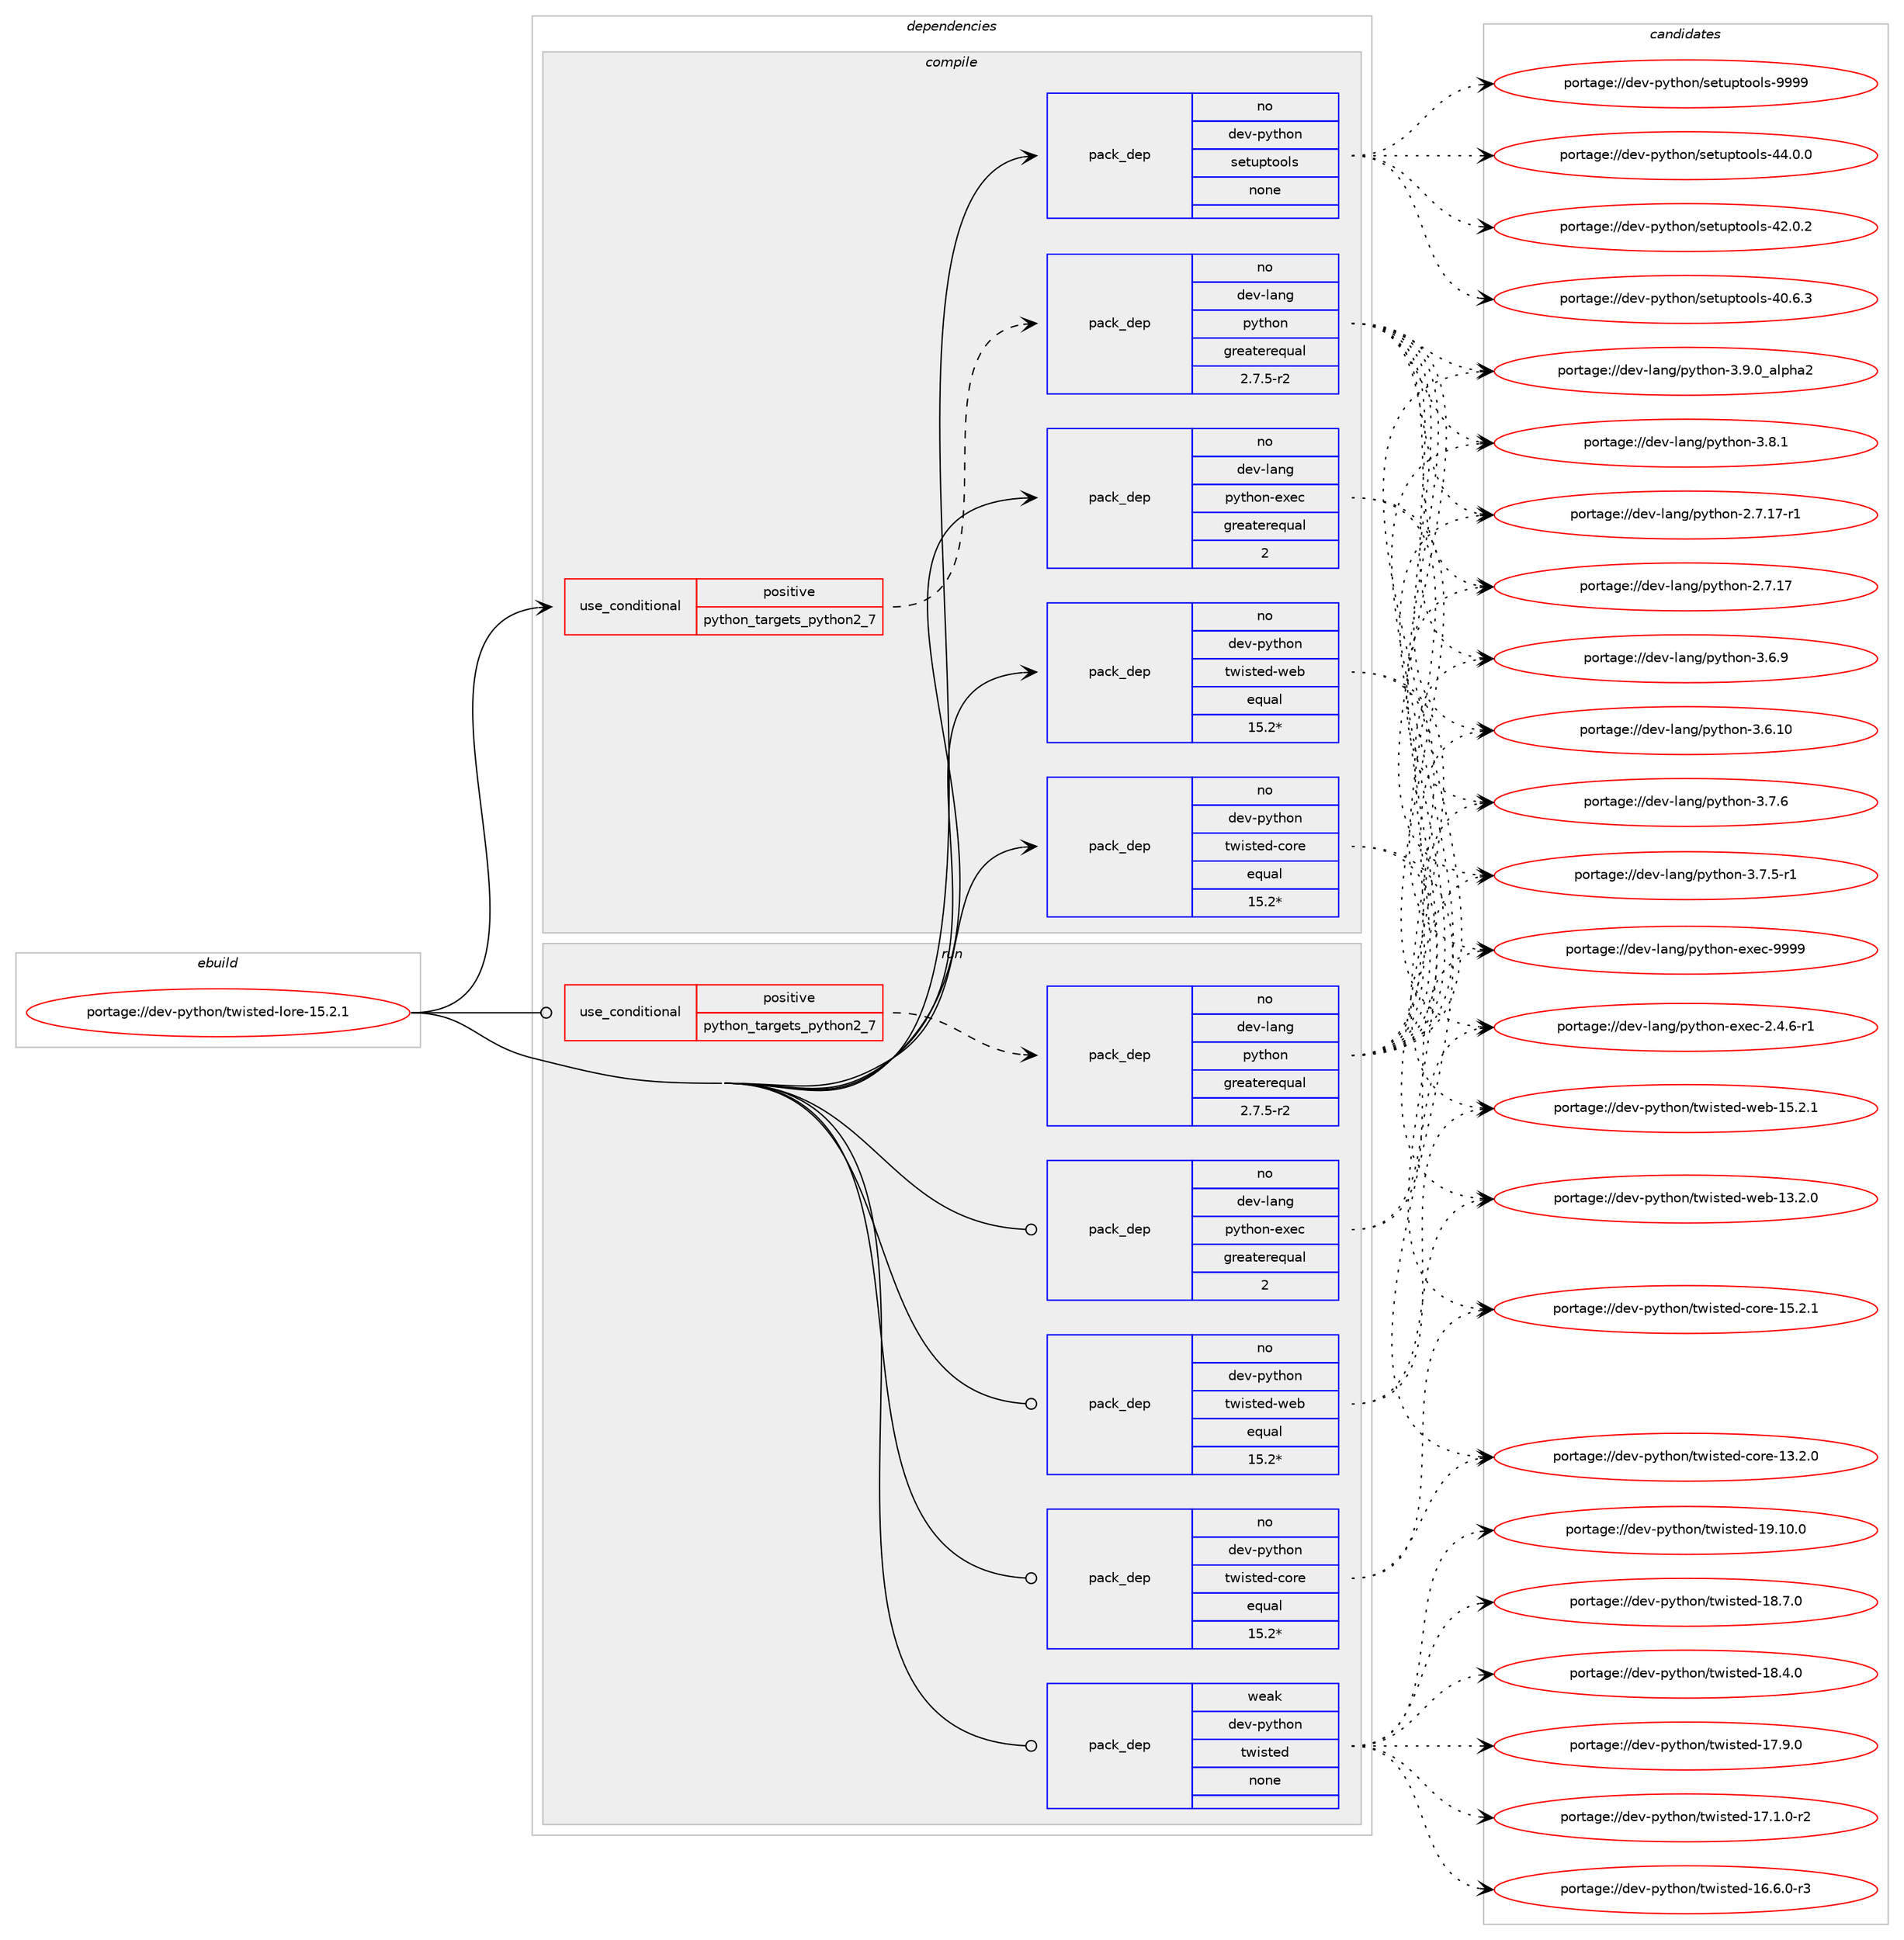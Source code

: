 digraph prolog {

# *************
# Graph options
# *************

newrank=true;
concentrate=true;
compound=true;
graph [rankdir=LR,fontname=Helvetica,fontsize=10,ranksep=1.5];#, ranksep=2.5, nodesep=0.2];
edge  [arrowhead=vee];
node  [fontname=Helvetica,fontsize=10];

# **********
# The ebuild
# **********

subgraph cluster_leftcol {
color=gray;
label=<<i>ebuild</i>>;
id [label="portage://dev-python/twisted-lore-15.2.1", color=red, width=4, href="../dev-python/twisted-lore-15.2.1.svg"];
}

# ****************
# The dependencies
# ****************

subgraph cluster_midcol {
color=gray;
label=<<i>dependencies</i>>;
subgraph cluster_compile {
fillcolor="#eeeeee";
style=filled;
label=<<i>compile</i>>;
subgraph cond104365 {
dependency420482 [label=<<TABLE BORDER="0" CELLBORDER="1" CELLSPACING="0" CELLPADDING="4"><TR><TD ROWSPAN="3" CELLPADDING="10">use_conditional</TD></TR><TR><TD>positive</TD></TR><TR><TD>python_targets_python2_7</TD></TR></TABLE>>, shape=none, color=red];
subgraph pack311220 {
dependency420483 [label=<<TABLE BORDER="0" CELLBORDER="1" CELLSPACING="0" CELLPADDING="4" WIDTH="220"><TR><TD ROWSPAN="6" CELLPADDING="30">pack_dep</TD></TR><TR><TD WIDTH="110">no</TD></TR><TR><TD>dev-lang</TD></TR><TR><TD>python</TD></TR><TR><TD>greaterequal</TD></TR><TR><TD>2.7.5-r2</TD></TR></TABLE>>, shape=none, color=blue];
}
dependency420482:e -> dependency420483:w [weight=20,style="dashed",arrowhead="vee"];
}
id:e -> dependency420482:w [weight=20,style="solid",arrowhead="vee"];
subgraph pack311221 {
dependency420484 [label=<<TABLE BORDER="0" CELLBORDER="1" CELLSPACING="0" CELLPADDING="4" WIDTH="220"><TR><TD ROWSPAN="6" CELLPADDING="30">pack_dep</TD></TR><TR><TD WIDTH="110">no</TD></TR><TR><TD>dev-lang</TD></TR><TR><TD>python-exec</TD></TR><TR><TD>greaterequal</TD></TR><TR><TD>2</TD></TR></TABLE>>, shape=none, color=blue];
}
id:e -> dependency420484:w [weight=20,style="solid",arrowhead="vee"];
subgraph pack311222 {
dependency420485 [label=<<TABLE BORDER="0" CELLBORDER="1" CELLSPACING="0" CELLPADDING="4" WIDTH="220"><TR><TD ROWSPAN="6" CELLPADDING="30">pack_dep</TD></TR><TR><TD WIDTH="110">no</TD></TR><TR><TD>dev-python</TD></TR><TR><TD>setuptools</TD></TR><TR><TD>none</TD></TR><TR><TD></TD></TR></TABLE>>, shape=none, color=blue];
}
id:e -> dependency420485:w [weight=20,style="solid",arrowhead="vee"];
subgraph pack311223 {
dependency420486 [label=<<TABLE BORDER="0" CELLBORDER="1" CELLSPACING="0" CELLPADDING="4" WIDTH="220"><TR><TD ROWSPAN="6" CELLPADDING="30">pack_dep</TD></TR><TR><TD WIDTH="110">no</TD></TR><TR><TD>dev-python</TD></TR><TR><TD>twisted-core</TD></TR><TR><TD>equal</TD></TR><TR><TD>15.2*</TD></TR></TABLE>>, shape=none, color=blue];
}
id:e -> dependency420486:w [weight=20,style="solid",arrowhead="vee"];
subgraph pack311224 {
dependency420487 [label=<<TABLE BORDER="0" CELLBORDER="1" CELLSPACING="0" CELLPADDING="4" WIDTH="220"><TR><TD ROWSPAN="6" CELLPADDING="30">pack_dep</TD></TR><TR><TD WIDTH="110">no</TD></TR><TR><TD>dev-python</TD></TR><TR><TD>twisted-web</TD></TR><TR><TD>equal</TD></TR><TR><TD>15.2*</TD></TR></TABLE>>, shape=none, color=blue];
}
id:e -> dependency420487:w [weight=20,style="solid",arrowhead="vee"];
}
subgraph cluster_compileandrun {
fillcolor="#eeeeee";
style=filled;
label=<<i>compile and run</i>>;
}
subgraph cluster_run {
fillcolor="#eeeeee";
style=filled;
label=<<i>run</i>>;
subgraph cond104366 {
dependency420488 [label=<<TABLE BORDER="0" CELLBORDER="1" CELLSPACING="0" CELLPADDING="4"><TR><TD ROWSPAN="3" CELLPADDING="10">use_conditional</TD></TR><TR><TD>positive</TD></TR><TR><TD>python_targets_python2_7</TD></TR></TABLE>>, shape=none, color=red];
subgraph pack311225 {
dependency420489 [label=<<TABLE BORDER="0" CELLBORDER="1" CELLSPACING="0" CELLPADDING="4" WIDTH="220"><TR><TD ROWSPAN="6" CELLPADDING="30">pack_dep</TD></TR><TR><TD WIDTH="110">no</TD></TR><TR><TD>dev-lang</TD></TR><TR><TD>python</TD></TR><TR><TD>greaterequal</TD></TR><TR><TD>2.7.5-r2</TD></TR></TABLE>>, shape=none, color=blue];
}
dependency420488:e -> dependency420489:w [weight=20,style="dashed",arrowhead="vee"];
}
id:e -> dependency420488:w [weight=20,style="solid",arrowhead="odot"];
subgraph pack311226 {
dependency420490 [label=<<TABLE BORDER="0" CELLBORDER="1" CELLSPACING="0" CELLPADDING="4" WIDTH="220"><TR><TD ROWSPAN="6" CELLPADDING="30">pack_dep</TD></TR><TR><TD WIDTH="110">no</TD></TR><TR><TD>dev-lang</TD></TR><TR><TD>python-exec</TD></TR><TR><TD>greaterequal</TD></TR><TR><TD>2</TD></TR></TABLE>>, shape=none, color=blue];
}
id:e -> dependency420490:w [weight=20,style="solid",arrowhead="odot"];
subgraph pack311227 {
dependency420491 [label=<<TABLE BORDER="0" CELLBORDER="1" CELLSPACING="0" CELLPADDING="4" WIDTH="220"><TR><TD ROWSPAN="6" CELLPADDING="30">pack_dep</TD></TR><TR><TD WIDTH="110">no</TD></TR><TR><TD>dev-python</TD></TR><TR><TD>twisted-core</TD></TR><TR><TD>equal</TD></TR><TR><TD>15.2*</TD></TR></TABLE>>, shape=none, color=blue];
}
id:e -> dependency420491:w [weight=20,style="solid",arrowhead="odot"];
subgraph pack311228 {
dependency420492 [label=<<TABLE BORDER="0" CELLBORDER="1" CELLSPACING="0" CELLPADDING="4" WIDTH="220"><TR><TD ROWSPAN="6" CELLPADDING="30">pack_dep</TD></TR><TR><TD WIDTH="110">no</TD></TR><TR><TD>dev-python</TD></TR><TR><TD>twisted-web</TD></TR><TR><TD>equal</TD></TR><TR><TD>15.2*</TD></TR></TABLE>>, shape=none, color=blue];
}
id:e -> dependency420492:w [weight=20,style="solid",arrowhead="odot"];
subgraph pack311229 {
dependency420493 [label=<<TABLE BORDER="0" CELLBORDER="1" CELLSPACING="0" CELLPADDING="4" WIDTH="220"><TR><TD ROWSPAN="6" CELLPADDING="30">pack_dep</TD></TR><TR><TD WIDTH="110">weak</TD></TR><TR><TD>dev-python</TD></TR><TR><TD>twisted</TD></TR><TR><TD>none</TD></TR><TR><TD></TD></TR></TABLE>>, shape=none, color=blue];
}
id:e -> dependency420493:w [weight=20,style="solid",arrowhead="odot"];
}
}

# **************
# The candidates
# **************

subgraph cluster_choices {
rank=same;
color=gray;
label=<<i>candidates</i>>;

subgraph choice311220 {
color=black;
nodesep=1;
choice10010111845108971101034711212111610411111045514657464895971081121049750 [label="portage://dev-lang/python-3.9.0_alpha2", color=red, width=4,href="../dev-lang/python-3.9.0_alpha2.svg"];
choice100101118451089711010347112121116104111110455146564649 [label="portage://dev-lang/python-3.8.1", color=red, width=4,href="../dev-lang/python-3.8.1.svg"];
choice100101118451089711010347112121116104111110455146554654 [label="portage://dev-lang/python-3.7.6", color=red, width=4,href="../dev-lang/python-3.7.6.svg"];
choice1001011184510897110103471121211161041111104551465546534511449 [label="portage://dev-lang/python-3.7.5-r1", color=red, width=4,href="../dev-lang/python-3.7.5-r1.svg"];
choice100101118451089711010347112121116104111110455146544657 [label="portage://dev-lang/python-3.6.9", color=red, width=4,href="../dev-lang/python-3.6.9.svg"];
choice10010111845108971101034711212111610411111045514654464948 [label="portage://dev-lang/python-3.6.10", color=red, width=4,href="../dev-lang/python-3.6.10.svg"];
choice100101118451089711010347112121116104111110455046554649554511449 [label="portage://dev-lang/python-2.7.17-r1", color=red, width=4,href="../dev-lang/python-2.7.17-r1.svg"];
choice10010111845108971101034711212111610411111045504655464955 [label="portage://dev-lang/python-2.7.17", color=red, width=4,href="../dev-lang/python-2.7.17.svg"];
dependency420483:e -> choice10010111845108971101034711212111610411111045514657464895971081121049750:w [style=dotted,weight="100"];
dependency420483:e -> choice100101118451089711010347112121116104111110455146564649:w [style=dotted,weight="100"];
dependency420483:e -> choice100101118451089711010347112121116104111110455146554654:w [style=dotted,weight="100"];
dependency420483:e -> choice1001011184510897110103471121211161041111104551465546534511449:w [style=dotted,weight="100"];
dependency420483:e -> choice100101118451089711010347112121116104111110455146544657:w [style=dotted,weight="100"];
dependency420483:e -> choice10010111845108971101034711212111610411111045514654464948:w [style=dotted,weight="100"];
dependency420483:e -> choice100101118451089711010347112121116104111110455046554649554511449:w [style=dotted,weight="100"];
dependency420483:e -> choice10010111845108971101034711212111610411111045504655464955:w [style=dotted,weight="100"];
}
subgraph choice311221 {
color=black;
nodesep=1;
choice10010111845108971101034711212111610411111045101120101994557575757 [label="portage://dev-lang/python-exec-9999", color=red, width=4,href="../dev-lang/python-exec-9999.svg"];
choice10010111845108971101034711212111610411111045101120101994550465246544511449 [label="portage://dev-lang/python-exec-2.4.6-r1", color=red, width=4,href="../dev-lang/python-exec-2.4.6-r1.svg"];
dependency420484:e -> choice10010111845108971101034711212111610411111045101120101994557575757:w [style=dotted,weight="100"];
dependency420484:e -> choice10010111845108971101034711212111610411111045101120101994550465246544511449:w [style=dotted,weight="100"];
}
subgraph choice311222 {
color=black;
nodesep=1;
choice10010111845112121116104111110471151011161171121161111111081154557575757 [label="portage://dev-python/setuptools-9999", color=red, width=4,href="../dev-python/setuptools-9999.svg"];
choice100101118451121211161041111104711510111611711211611111110811545525246484648 [label="portage://dev-python/setuptools-44.0.0", color=red, width=4,href="../dev-python/setuptools-44.0.0.svg"];
choice100101118451121211161041111104711510111611711211611111110811545525046484650 [label="portage://dev-python/setuptools-42.0.2", color=red, width=4,href="../dev-python/setuptools-42.0.2.svg"];
choice100101118451121211161041111104711510111611711211611111110811545524846544651 [label="portage://dev-python/setuptools-40.6.3", color=red, width=4,href="../dev-python/setuptools-40.6.3.svg"];
dependency420485:e -> choice10010111845112121116104111110471151011161171121161111111081154557575757:w [style=dotted,weight="100"];
dependency420485:e -> choice100101118451121211161041111104711510111611711211611111110811545525246484648:w [style=dotted,weight="100"];
dependency420485:e -> choice100101118451121211161041111104711510111611711211611111110811545525046484650:w [style=dotted,weight="100"];
dependency420485:e -> choice100101118451121211161041111104711510111611711211611111110811545524846544651:w [style=dotted,weight="100"];
}
subgraph choice311223 {
color=black;
nodesep=1;
choice1001011184511212111610411111047116119105115116101100459911111410145495346504649 [label="portage://dev-python/twisted-core-15.2.1", color=red, width=4,href="../dev-python/twisted-core-15.2.1.svg"];
choice1001011184511212111610411111047116119105115116101100459911111410145495146504648 [label="portage://dev-python/twisted-core-13.2.0", color=red, width=4,href="../dev-python/twisted-core-13.2.0.svg"];
dependency420486:e -> choice1001011184511212111610411111047116119105115116101100459911111410145495346504649:w [style=dotted,weight="100"];
dependency420486:e -> choice1001011184511212111610411111047116119105115116101100459911111410145495146504648:w [style=dotted,weight="100"];
}
subgraph choice311224 {
color=black;
nodesep=1;
choice1001011184511212111610411111047116119105115116101100451191019845495346504649 [label="portage://dev-python/twisted-web-15.2.1", color=red, width=4,href="../dev-python/twisted-web-15.2.1.svg"];
choice1001011184511212111610411111047116119105115116101100451191019845495146504648 [label="portage://dev-python/twisted-web-13.2.0", color=red, width=4,href="../dev-python/twisted-web-13.2.0.svg"];
dependency420487:e -> choice1001011184511212111610411111047116119105115116101100451191019845495346504649:w [style=dotted,weight="100"];
dependency420487:e -> choice1001011184511212111610411111047116119105115116101100451191019845495146504648:w [style=dotted,weight="100"];
}
subgraph choice311225 {
color=black;
nodesep=1;
choice10010111845108971101034711212111610411111045514657464895971081121049750 [label="portage://dev-lang/python-3.9.0_alpha2", color=red, width=4,href="../dev-lang/python-3.9.0_alpha2.svg"];
choice100101118451089711010347112121116104111110455146564649 [label="portage://dev-lang/python-3.8.1", color=red, width=4,href="../dev-lang/python-3.8.1.svg"];
choice100101118451089711010347112121116104111110455146554654 [label="portage://dev-lang/python-3.7.6", color=red, width=4,href="../dev-lang/python-3.7.6.svg"];
choice1001011184510897110103471121211161041111104551465546534511449 [label="portage://dev-lang/python-3.7.5-r1", color=red, width=4,href="../dev-lang/python-3.7.5-r1.svg"];
choice100101118451089711010347112121116104111110455146544657 [label="portage://dev-lang/python-3.6.9", color=red, width=4,href="../dev-lang/python-3.6.9.svg"];
choice10010111845108971101034711212111610411111045514654464948 [label="portage://dev-lang/python-3.6.10", color=red, width=4,href="../dev-lang/python-3.6.10.svg"];
choice100101118451089711010347112121116104111110455046554649554511449 [label="portage://dev-lang/python-2.7.17-r1", color=red, width=4,href="../dev-lang/python-2.7.17-r1.svg"];
choice10010111845108971101034711212111610411111045504655464955 [label="portage://dev-lang/python-2.7.17", color=red, width=4,href="../dev-lang/python-2.7.17.svg"];
dependency420489:e -> choice10010111845108971101034711212111610411111045514657464895971081121049750:w [style=dotted,weight="100"];
dependency420489:e -> choice100101118451089711010347112121116104111110455146564649:w [style=dotted,weight="100"];
dependency420489:e -> choice100101118451089711010347112121116104111110455146554654:w [style=dotted,weight="100"];
dependency420489:e -> choice1001011184510897110103471121211161041111104551465546534511449:w [style=dotted,weight="100"];
dependency420489:e -> choice100101118451089711010347112121116104111110455146544657:w [style=dotted,weight="100"];
dependency420489:e -> choice10010111845108971101034711212111610411111045514654464948:w [style=dotted,weight="100"];
dependency420489:e -> choice100101118451089711010347112121116104111110455046554649554511449:w [style=dotted,weight="100"];
dependency420489:e -> choice10010111845108971101034711212111610411111045504655464955:w [style=dotted,weight="100"];
}
subgraph choice311226 {
color=black;
nodesep=1;
choice10010111845108971101034711212111610411111045101120101994557575757 [label="portage://dev-lang/python-exec-9999", color=red, width=4,href="../dev-lang/python-exec-9999.svg"];
choice10010111845108971101034711212111610411111045101120101994550465246544511449 [label="portage://dev-lang/python-exec-2.4.6-r1", color=red, width=4,href="../dev-lang/python-exec-2.4.6-r1.svg"];
dependency420490:e -> choice10010111845108971101034711212111610411111045101120101994557575757:w [style=dotted,weight="100"];
dependency420490:e -> choice10010111845108971101034711212111610411111045101120101994550465246544511449:w [style=dotted,weight="100"];
}
subgraph choice311227 {
color=black;
nodesep=1;
choice1001011184511212111610411111047116119105115116101100459911111410145495346504649 [label="portage://dev-python/twisted-core-15.2.1", color=red, width=4,href="../dev-python/twisted-core-15.2.1.svg"];
choice1001011184511212111610411111047116119105115116101100459911111410145495146504648 [label="portage://dev-python/twisted-core-13.2.0", color=red, width=4,href="../dev-python/twisted-core-13.2.0.svg"];
dependency420491:e -> choice1001011184511212111610411111047116119105115116101100459911111410145495346504649:w [style=dotted,weight="100"];
dependency420491:e -> choice1001011184511212111610411111047116119105115116101100459911111410145495146504648:w [style=dotted,weight="100"];
}
subgraph choice311228 {
color=black;
nodesep=1;
choice1001011184511212111610411111047116119105115116101100451191019845495346504649 [label="portage://dev-python/twisted-web-15.2.1", color=red, width=4,href="../dev-python/twisted-web-15.2.1.svg"];
choice1001011184511212111610411111047116119105115116101100451191019845495146504648 [label="portage://dev-python/twisted-web-13.2.0", color=red, width=4,href="../dev-python/twisted-web-13.2.0.svg"];
dependency420492:e -> choice1001011184511212111610411111047116119105115116101100451191019845495346504649:w [style=dotted,weight="100"];
dependency420492:e -> choice1001011184511212111610411111047116119105115116101100451191019845495146504648:w [style=dotted,weight="100"];
}
subgraph choice311229 {
color=black;
nodesep=1;
choice10010111845112121116104111110471161191051151161011004549574649484648 [label="portage://dev-python/twisted-19.10.0", color=red, width=4,href="../dev-python/twisted-19.10.0.svg"];
choice100101118451121211161041111104711611910511511610110045495646554648 [label="portage://dev-python/twisted-18.7.0", color=red, width=4,href="../dev-python/twisted-18.7.0.svg"];
choice100101118451121211161041111104711611910511511610110045495646524648 [label="portage://dev-python/twisted-18.4.0", color=red, width=4,href="../dev-python/twisted-18.4.0.svg"];
choice100101118451121211161041111104711611910511511610110045495546574648 [label="portage://dev-python/twisted-17.9.0", color=red, width=4,href="../dev-python/twisted-17.9.0.svg"];
choice1001011184511212111610411111047116119105115116101100454955464946484511450 [label="portage://dev-python/twisted-17.1.0-r2", color=red, width=4,href="../dev-python/twisted-17.1.0-r2.svg"];
choice1001011184511212111610411111047116119105115116101100454954465446484511451 [label="portage://dev-python/twisted-16.6.0-r3", color=red, width=4,href="../dev-python/twisted-16.6.0-r3.svg"];
dependency420493:e -> choice10010111845112121116104111110471161191051151161011004549574649484648:w [style=dotted,weight="100"];
dependency420493:e -> choice100101118451121211161041111104711611910511511610110045495646554648:w [style=dotted,weight="100"];
dependency420493:e -> choice100101118451121211161041111104711611910511511610110045495646524648:w [style=dotted,weight="100"];
dependency420493:e -> choice100101118451121211161041111104711611910511511610110045495546574648:w [style=dotted,weight="100"];
dependency420493:e -> choice1001011184511212111610411111047116119105115116101100454955464946484511450:w [style=dotted,weight="100"];
dependency420493:e -> choice1001011184511212111610411111047116119105115116101100454954465446484511451:w [style=dotted,weight="100"];
}
}

}
